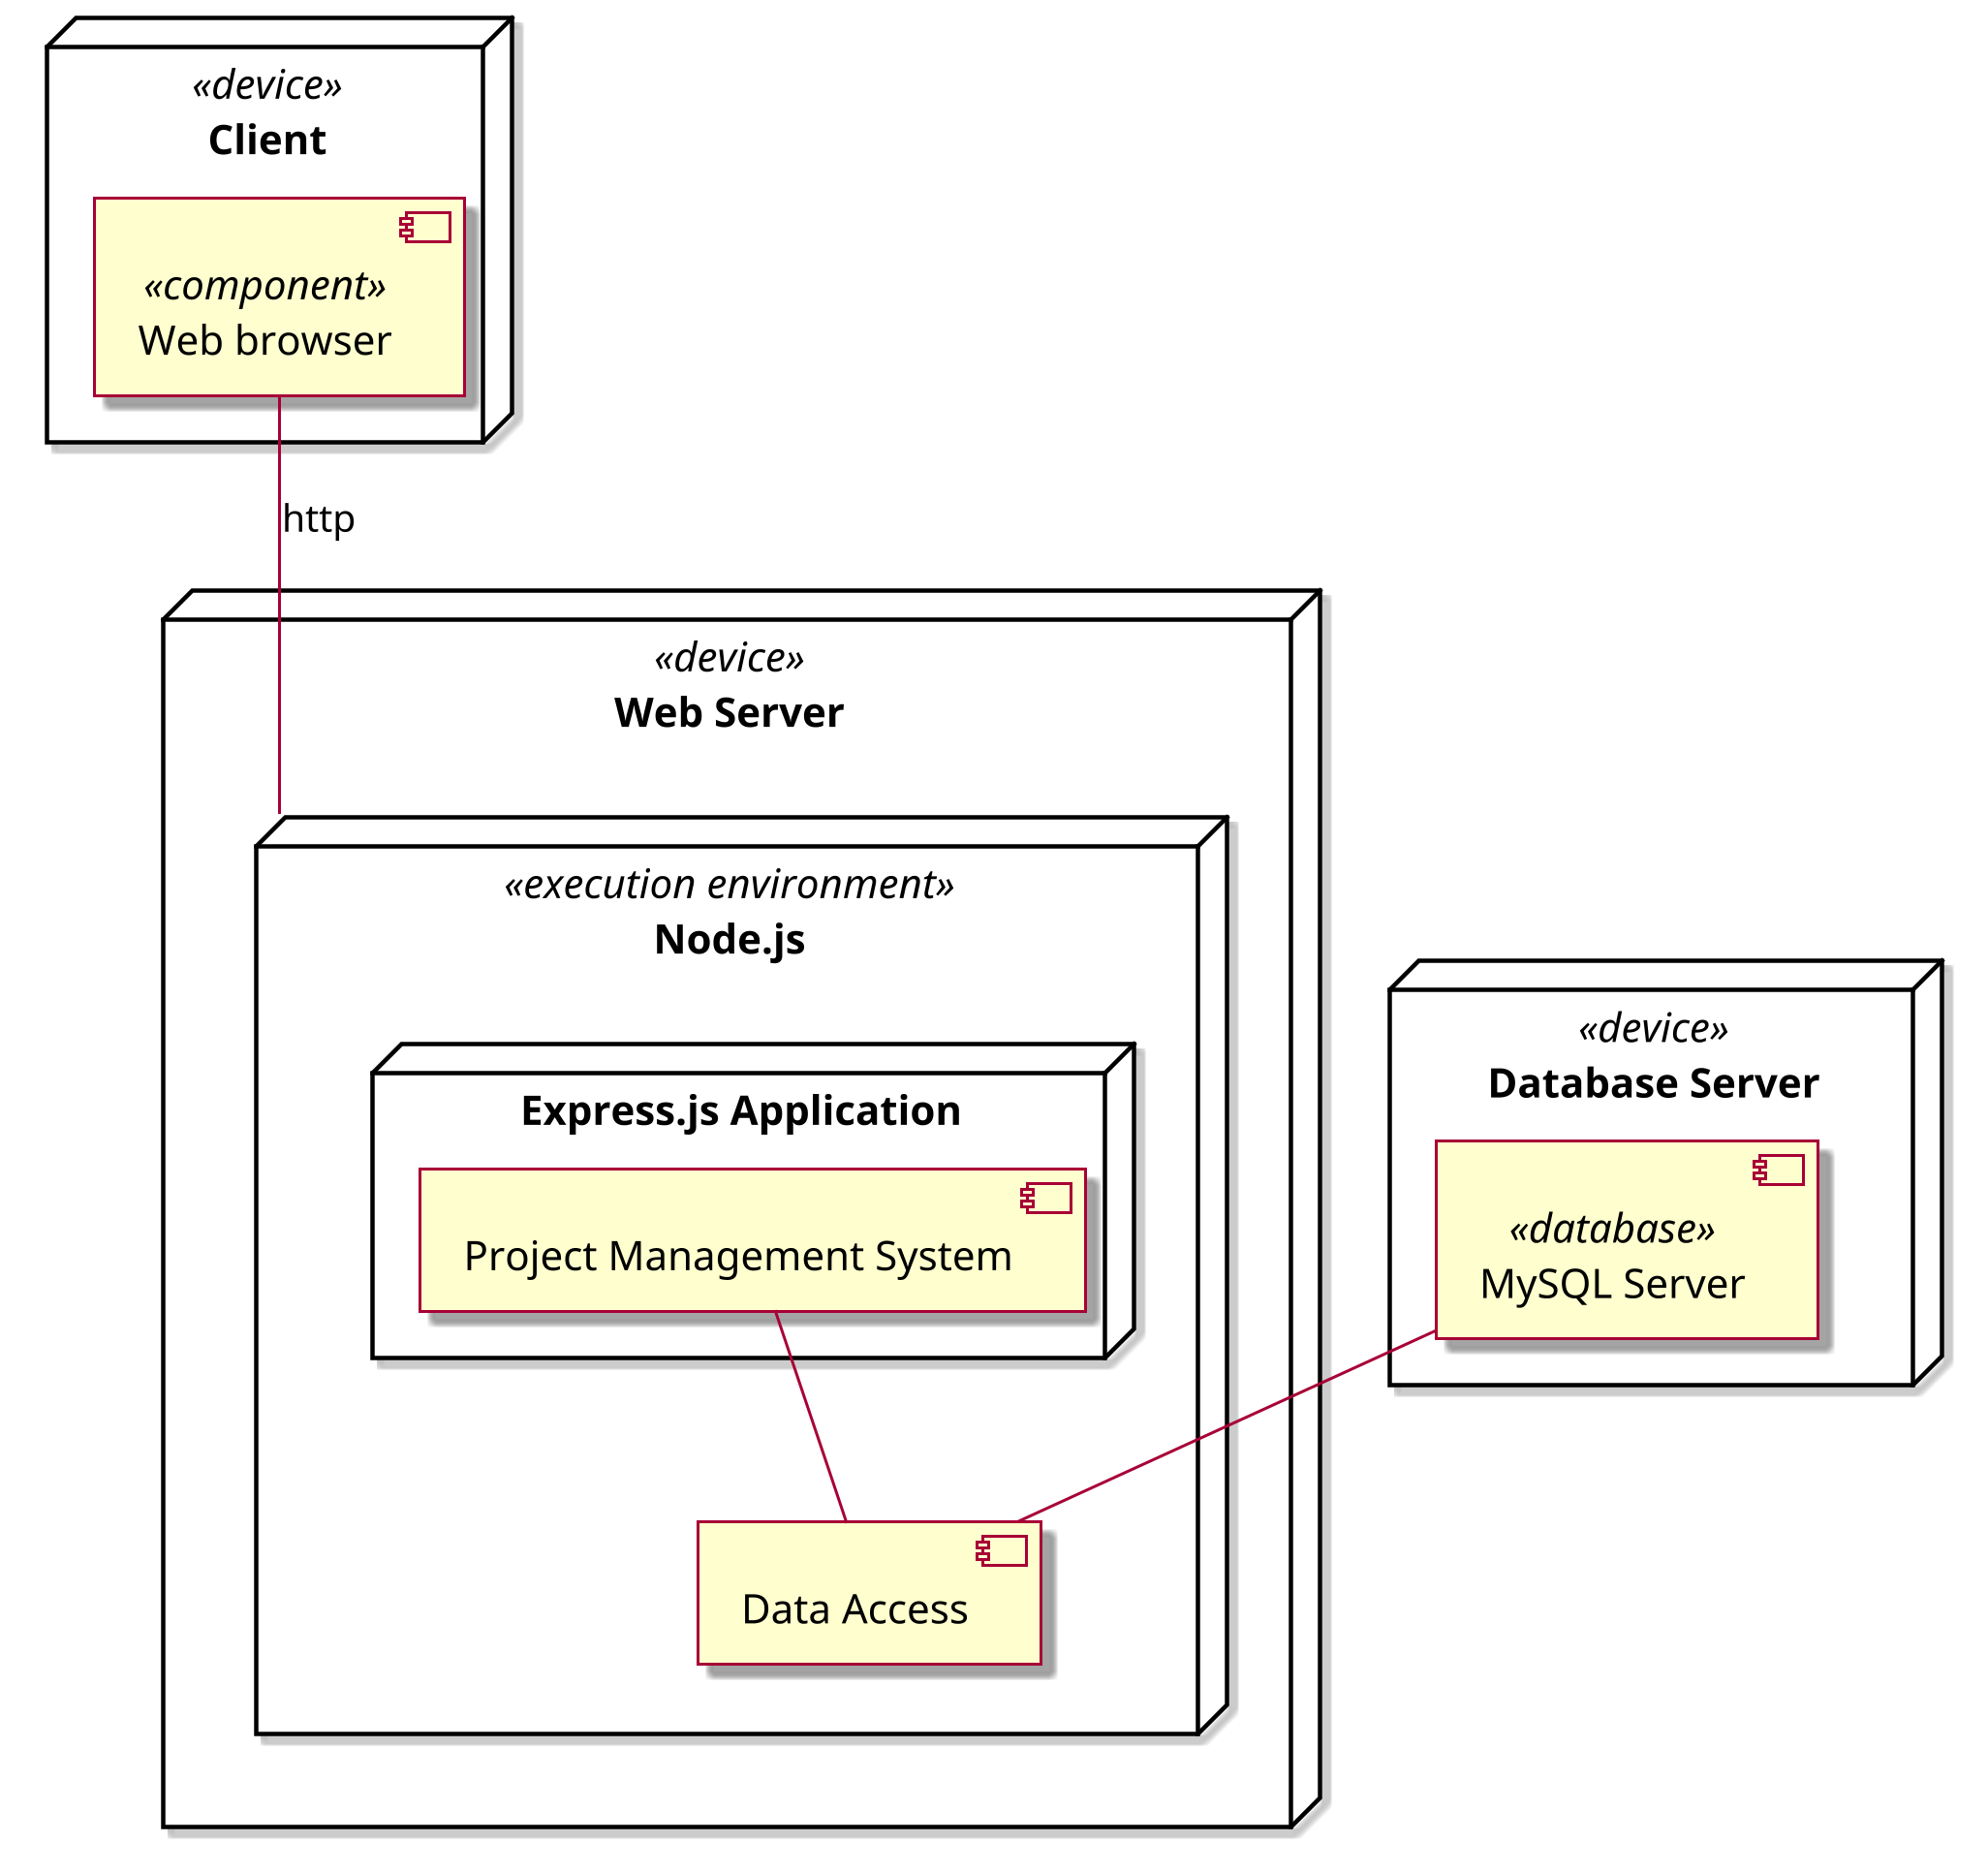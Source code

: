 @startuml Comnponent Diagram

skin rose
scale 3

node "Client" as client <<device>> {
    component "Web browser" as webBrowser <<component>> {
        
    }
}

node "Web Server" as server <<device>> {
    node "Node.js" as nodejs <<execution environment>> {
        node "Express.js Application" as expressjs {
            component "Project Management System" as PMS
        }
        component "Data Access" as dataAccess
    }

}

node "Database Server" as database <<device>>{
    component "MySQL Server" as mysql <<database>>
}

webBrowser -- nodejs: http
PMS -- dataAccess
mysql -- dataAccess



@enduml
 